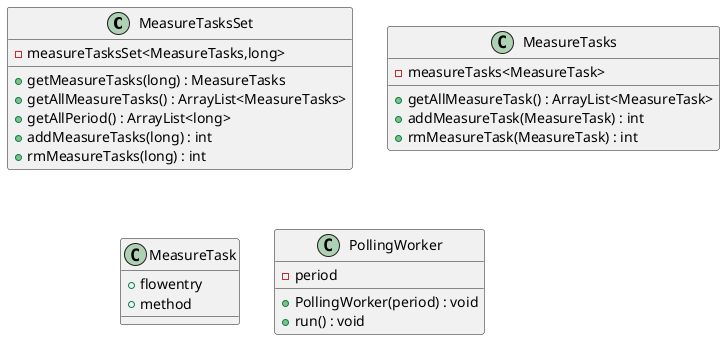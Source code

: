 @startuml

class MeasureTasksSet{
	- measureTasksSet<MeasureTasks,long>

	+ getMeasureTasks(long) : MeasureTasks
	+ getAllMeasureTasks() : ArrayList<MeasureTasks>
	+ getAllPeriod() : ArrayList<long>
	+ addMeasureTasks(long) : int
	+ rmMeasureTasks(long) : int
}

class  MeasureTasks{
	- measureTasks<MeasureTask>

	+ getAllMeasureTask() : ArrayList<MeasureTask>
	+ addMeasureTask(MeasureTask) : int
	+ rmMeasureTask(MeasureTask) : int
}

class MeasureTask{
	+ flowentry
	+ method
}


class PollingWorker{
	- period 

	+ PollingWorker(period) : void
	+ run() : void
}

@enduml